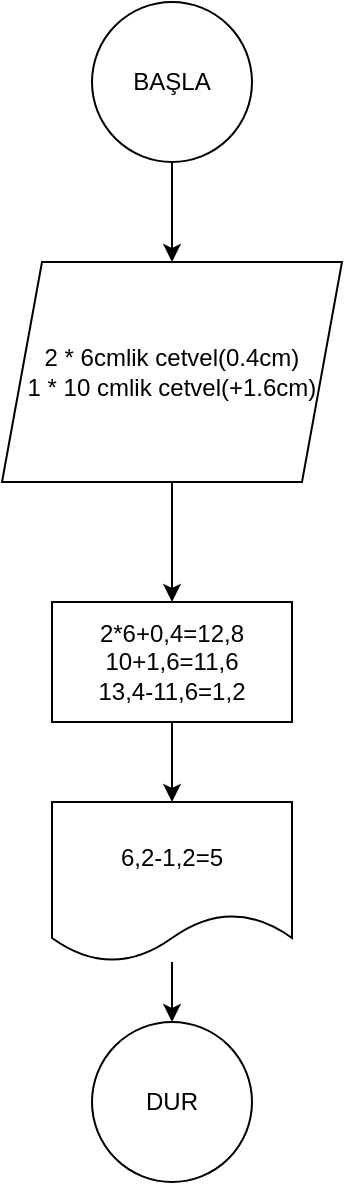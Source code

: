 <mxfile version="15.0.3" type="device"><diagram id="_C33FSyQliKR1FFg9u9G" name="Page-1"><mxGraphModel dx="1248" dy="677" grid="1" gridSize="10" guides="1" tooltips="1" connect="1" arrows="1" fold="1" page="1" pageScale="1" pageWidth="827" pageHeight="1169" math="0" shadow="0"><root><mxCell id="0"/><mxCell id="1" parent="0"/><mxCell id="-Z2T7oi3zBF5Cs-eq7yn-1" value="DUR" style="ellipse;whiteSpace=wrap;html=1;aspect=fixed;" vertex="1" parent="1"><mxGeometry x="360" y="570" width="80" height="80" as="geometry"/></mxCell><mxCell id="-Z2T7oi3zBF5Cs-eq7yn-4" value="" style="edgeStyle=orthogonalEdgeStyle;rounded=0;orthogonalLoop=1;jettySize=auto;html=1;" edge="1" parent="1" source="-Z2T7oi3zBF5Cs-eq7yn-2" target="-Z2T7oi3zBF5Cs-eq7yn-3"><mxGeometry relative="1" as="geometry"/></mxCell><mxCell id="-Z2T7oi3zBF5Cs-eq7yn-2" value="BAŞLA" style="ellipse;whiteSpace=wrap;html=1;aspect=fixed;" vertex="1" parent="1"><mxGeometry x="360" y="60" width="80" height="80" as="geometry"/></mxCell><mxCell id="-Z2T7oi3zBF5Cs-eq7yn-6" value="" style="edgeStyle=orthogonalEdgeStyle;rounded=0;orthogonalLoop=1;jettySize=auto;html=1;" edge="1" parent="1" source="-Z2T7oi3zBF5Cs-eq7yn-3" target="-Z2T7oi3zBF5Cs-eq7yn-5"><mxGeometry relative="1" as="geometry"/></mxCell><mxCell id="-Z2T7oi3zBF5Cs-eq7yn-3" value="2 * 6cmlik cetvel(0.4cm)&lt;br&gt;1 * 10 cmlik cetvel(+1.6cm)" style="shape=parallelogram;perimeter=parallelogramPerimeter;whiteSpace=wrap;html=1;fixedSize=1;" vertex="1" parent="1"><mxGeometry x="315" y="190" width="170" height="110" as="geometry"/></mxCell><mxCell id="-Z2T7oi3zBF5Cs-eq7yn-8" value="" style="edgeStyle=orthogonalEdgeStyle;rounded=0;orthogonalLoop=1;jettySize=auto;html=1;" edge="1" parent="1" source="-Z2T7oi3zBF5Cs-eq7yn-5" target="-Z2T7oi3zBF5Cs-eq7yn-7"><mxGeometry relative="1" as="geometry"/></mxCell><mxCell id="-Z2T7oi3zBF5Cs-eq7yn-5" value="2*6+0,4=12,8&lt;br&gt;10+1,6=11,6&lt;br&gt;13,4-11,6=1,2&lt;br&gt;" style="rounded=0;whiteSpace=wrap;html=1;" vertex="1" parent="1"><mxGeometry x="340" y="360" width="120" height="60" as="geometry"/></mxCell><mxCell id="-Z2T7oi3zBF5Cs-eq7yn-9" value="" style="edgeStyle=orthogonalEdgeStyle;rounded=0;orthogonalLoop=1;jettySize=auto;html=1;" edge="1" parent="1" source="-Z2T7oi3zBF5Cs-eq7yn-7" target="-Z2T7oi3zBF5Cs-eq7yn-1"><mxGeometry relative="1" as="geometry"/></mxCell><mxCell id="-Z2T7oi3zBF5Cs-eq7yn-7" value="6,2-1,2=5" style="shape=document;whiteSpace=wrap;html=1;boundedLbl=1;" vertex="1" parent="1"><mxGeometry x="340" y="460" width="120" height="80" as="geometry"/></mxCell></root></mxGraphModel></diagram></mxfile>